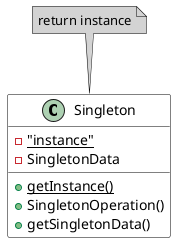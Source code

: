 @startuml
'https://plantuml.com/class-diagram

skinparam class {
    BackgroundColor white
    BorderColor black
    ArrowColor black
}
skinparam note {
 BackgroundColor lightgrey
 BorderColor black
}

class Singleton {
    -{static} "instance"
    -SingletonData
    +{static} getInstance()
    +SingletonOperation()
    +getSingletonData()
}

note as NoteOne
    return instance
end note


NoteOne .. Singleton


@enduml